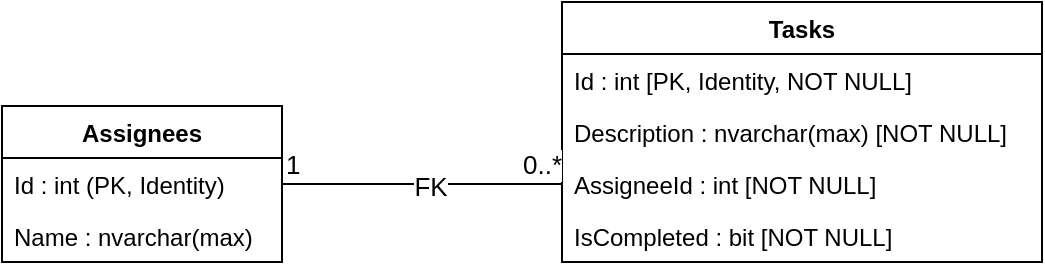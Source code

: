 <mxfile version="14.4.3" type="device"><diagram id="JV51ffPSBoaS8WlclRJc" name="Side-1"><mxGraphModel dx="878" dy="1572" grid="1" gridSize="10" guides="1" tooltips="1" connect="1" arrows="1" fold="1" page="1" pageScale="1" pageWidth="827" pageHeight="1169" math="0" shadow="0"><root><mxCell id="0"/><mxCell id="1" parent="0"/><mxCell id="iVs3H591veOLIboysLP4-1" value="Assignees" style="swimlane;fontStyle=1;childLayout=stackLayout;horizontal=1;startSize=26;fillColor=none;horizontalStack=0;resizeParent=1;resizeParentMax=0;resizeLast=0;collapsible=1;marginBottom=0;" vertex="1" parent="1"><mxGeometry x="130" y="500" width="140" height="78" as="geometry"/></mxCell><mxCell id="iVs3H591veOLIboysLP4-2" value="Id : int (PK, Identity)" style="text;strokeColor=none;fillColor=none;align=left;verticalAlign=top;spacingLeft=4;spacingRight=4;overflow=hidden;rotatable=0;points=[[0,0.5],[1,0.5]];portConstraint=eastwest;" vertex="1" parent="iVs3H591veOLIboysLP4-1"><mxGeometry y="26" width="140" height="26" as="geometry"/></mxCell><mxCell id="iVs3H591veOLIboysLP4-3" value="Name : nvarchar(max)" style="text;strokeColor=none;fillColor=none;align=left;verticalAlign=top;spacingLeft=4;spacingRight=4;overflow=hidden;rotatable=0;points=[[0,0.5],[1,0.5]];portConstraint=eastwest;" vertex="1" parent="iVs3H591veOLIboysLP4-1"><mxGeometry y="52" width="140" height="26" as="geometry"/></mxCell><mxCell id="iVs3H591veOLIboysLP4-5" value="Tasks" style="swimlane;fontStyle=1;childLayout=stackLayout;horizontal=1;startSize=26;fillColor=none;horizontalStack=0;resizeParent=1;resizeParentMax=0;resizeLast=0;collapsible=1;marginBottom=0;" vertex="1" parent="1"><mxGeometry x="410" y="448" width="240" height="130" as="geometry"/></mxCell><mxCell id="iVs3H591veOLIboysLP4-6" value="Id : int [PK, Identity, NOT NULL]" style="text;strokeColor=none;fillColor=none;align=left;verticalAlign=top;spacingLeft=4;spacingRight=4;overflow=hidden;rotatable=0;points=[[0,0.5],[1,0.5]];portConstraint=eastwest;" vertex="1" parent="iVs3H591veOLIboysLP4-5"><mxGeometry y="26" width="240" height="26" as="geometry"/></mxCell><mxCell id="iVs3H591veOLIboysLP4-7" value="Description : nvarchar(max) [NOT NULL]" style="text;strokeColor=none;fillColor=none;align=left;verticalAlign=top;spacingLeft=4;spacingRight=4;overflow=hidden;rotatable=0;points=[[0,0.5],[1,0.5]];portConstraint=eastwest;" vertex="1" parent="iVs3H591veOLIboysLP4-5"><mxGeometry y="52" width="240" height="26" as="geometry"/></mxCell><mxCell id="iVs3H591veOLIboysLP4-8" value="AssigneeId : int [NOT NULL]" style="text;strokeColor=none;fillColor=none;align=left;verticalAlign=top;spacingLeft=4;spacingRight=4;overflow=hidden;rotatable=0;points=[[0,0.5],[1,0.5]];portConstraint=eastwest;" vertex="1" parent="iVs3H591veOLIboysLP4-5"><mxGeometry y="78" width="240" height="26" as="geometry"/></mxCell><mxCell id="iVs3H591veOLIboysLP4-9" value="IsCompleted : bit [NOT NULL]" style="text;strokeColor=none;fillColor=none;align=left;verticalAlign=top;spacingLeft=4;spacingRight=4;overflow=hidden;rotatable=0;points=[[0,0.5],[1,0.5]];portConstraint=eastwest;" vertex="1" parent="iVs3H591veOLIboysLP4-5"><mxGeometry y="104" width="240" height="26" as="geometry"/></mxCell><mxCell id="iVs3H591veOLIboysLP4-10" value="" style="endArrow=none;html=1;edgeStyle=orthogonalEdgeStyle;" edge="1" parent="1" source="iVs3H591veOLIboysLP4-2" target="iVs3H591veOLIboysLP4-8"><mxGeometry relative="1" as="geometry"><mxPoint x="450" y="860" as="sourcePoint"/><mxPoint x="610" y="860" as="targetPoint"/></mxGeometry></mxCell><mxCell id="iVs3H591veOLIboysLP4-11" value="1" style="edgeLabel;resizable=0;html=1;align=left;verticalAlign=bottom;fontSize=13;" connectable="0" vertex="1" parent="iVs3H591veOLIboysLP4-10"><mxGeometry x="-1" relative="1" as="geometry"/></mxCell><mxCell id="iVs3H591veOLIboysLP4-12" value="0..*" style="edgeLabel;resizable=0;html=1;align=right;verticalAlign=bottom;fontSize=13;" connectable="0" vertex="1" parent="iVs3H591veOLIboysLP4-10"><mxGeometry x="1" relative="1" as="geometry"/></mxCell><mxCell id="iVs3H591veOLIboysLP4-14" value="FK" style="edgeLabel;html=1;align=center;verticalAlign=middle;resizable=0;points=[];fontSize=13;" vertex="1" connectable="0" parent="iVs3H591veOLIboysLP4-10"><mxGeometry x="0.057" y="-1" relative="1" as="geometry"><mxPoint as="offset"/></mxGeometry></mxCell></root></mxGraphModel></diagram></mxfile>